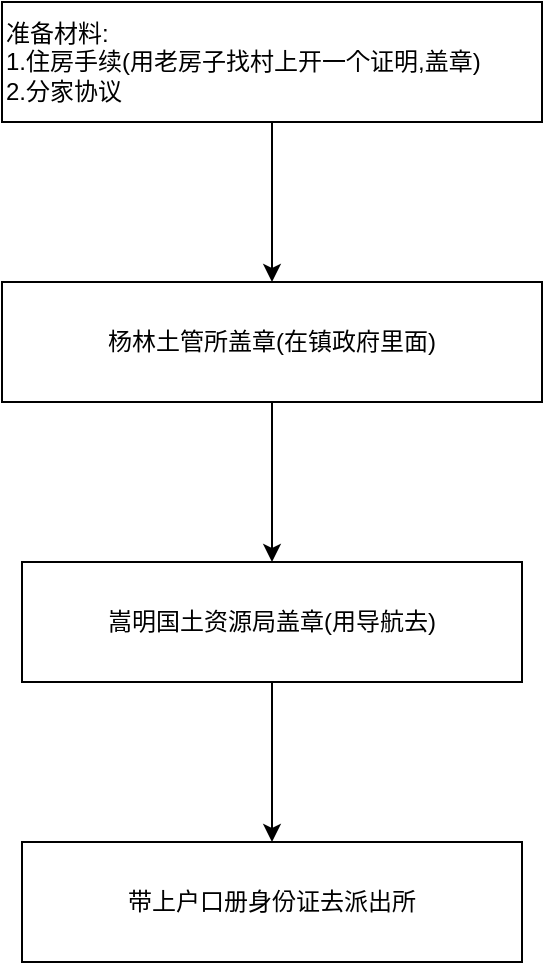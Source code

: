 <mxfile>
    <diagram id="BTdJSurVt_AeKe8d41cu" name="第 1 页">
        <mxGraphModel dx="832" dy="523" grid="1" gridSize="10" guides="1" tooltips="1" connect="1" arrows="1" fold="1" page="1" pageScale="1" pageWidth="827" pageHeight="1169" math="0" shadow="0">
            <root>
                <mxCell id="0"/>
                <mxCell id="1" parent="0"/>
                <mxCell id="4" value="" style="edgeStyle=orthogonalEdgeStyle;rounded=0;orthogonalLoop=1;jettySize=auto;html=1;" edge="1" parent="1" source="2" target="3">
                    <mxGeometry relative="1" as="geometry"/>
                </mxCell>
                <mxCell id="2" value="准备材料:&lt;br&gt;1.住房手续(用老房子找村上开一个证明,盖章)&lt;br&gt;2.分家协议" style="rounded=0;whiteSpace=wrap;html=1;align=left;" vertex="1" parent="1">
                    <mxGeometry x="220" y="60" width="270" height="60" as="geometry"/>
                </mxCell>
                <mxCell id="6" value="" style="edgeStyle=orthogonalEdgeStyle;rounded=0;orthogonalLoop=1;jettySize=auto;html=1;" edge="1" parent="1" source="3" target="5">
                    <mxGeometry relative="1" as="geometry"/>
                </mxCell>
                <mxCell id="3" value="杨林土管所盖章(在镇政府里面)" style="whiteSpace=wrap;html=1;rounded=0;align=center;" vertex="1" parent="1">
                    <mxGeometry x="220" y="200" width="270" height="60" as="geometry"/>
                </mxCell>
                <mxCell id="8" value="" style="edgeStyle=orthogonalEdgeStyle;rounded=0;orthogonalLoop=1;jettySize=auto;html=1;" edge="1" parent="1" source="5" target="7">
                    <mxGeometry relative="1" as="geometry"/>
                </mxCell>
                <mxCell id="5" value="嵩明国土资源局盖章(用导航去)" style="whiteSpace=wrap;html=1;rounded=0;align=center;" vertex="1" parent="1">
                    <mxGeometry x="230" y="340" width="250" height="60" as="geometry"/>
                </mxCell>
                <mxCell id="7" value="带上户口册身份证去派出所" style="whiteSpace=wrap;html=1;rounded=0;" vertex="1" parent="1">
                    <mxGeometry x="230" y="480" width="250" height="60" as="geometry"/>
                </mxCell>
            </root>
        </mxGraphModel>
    </diagram>
</mxfile>